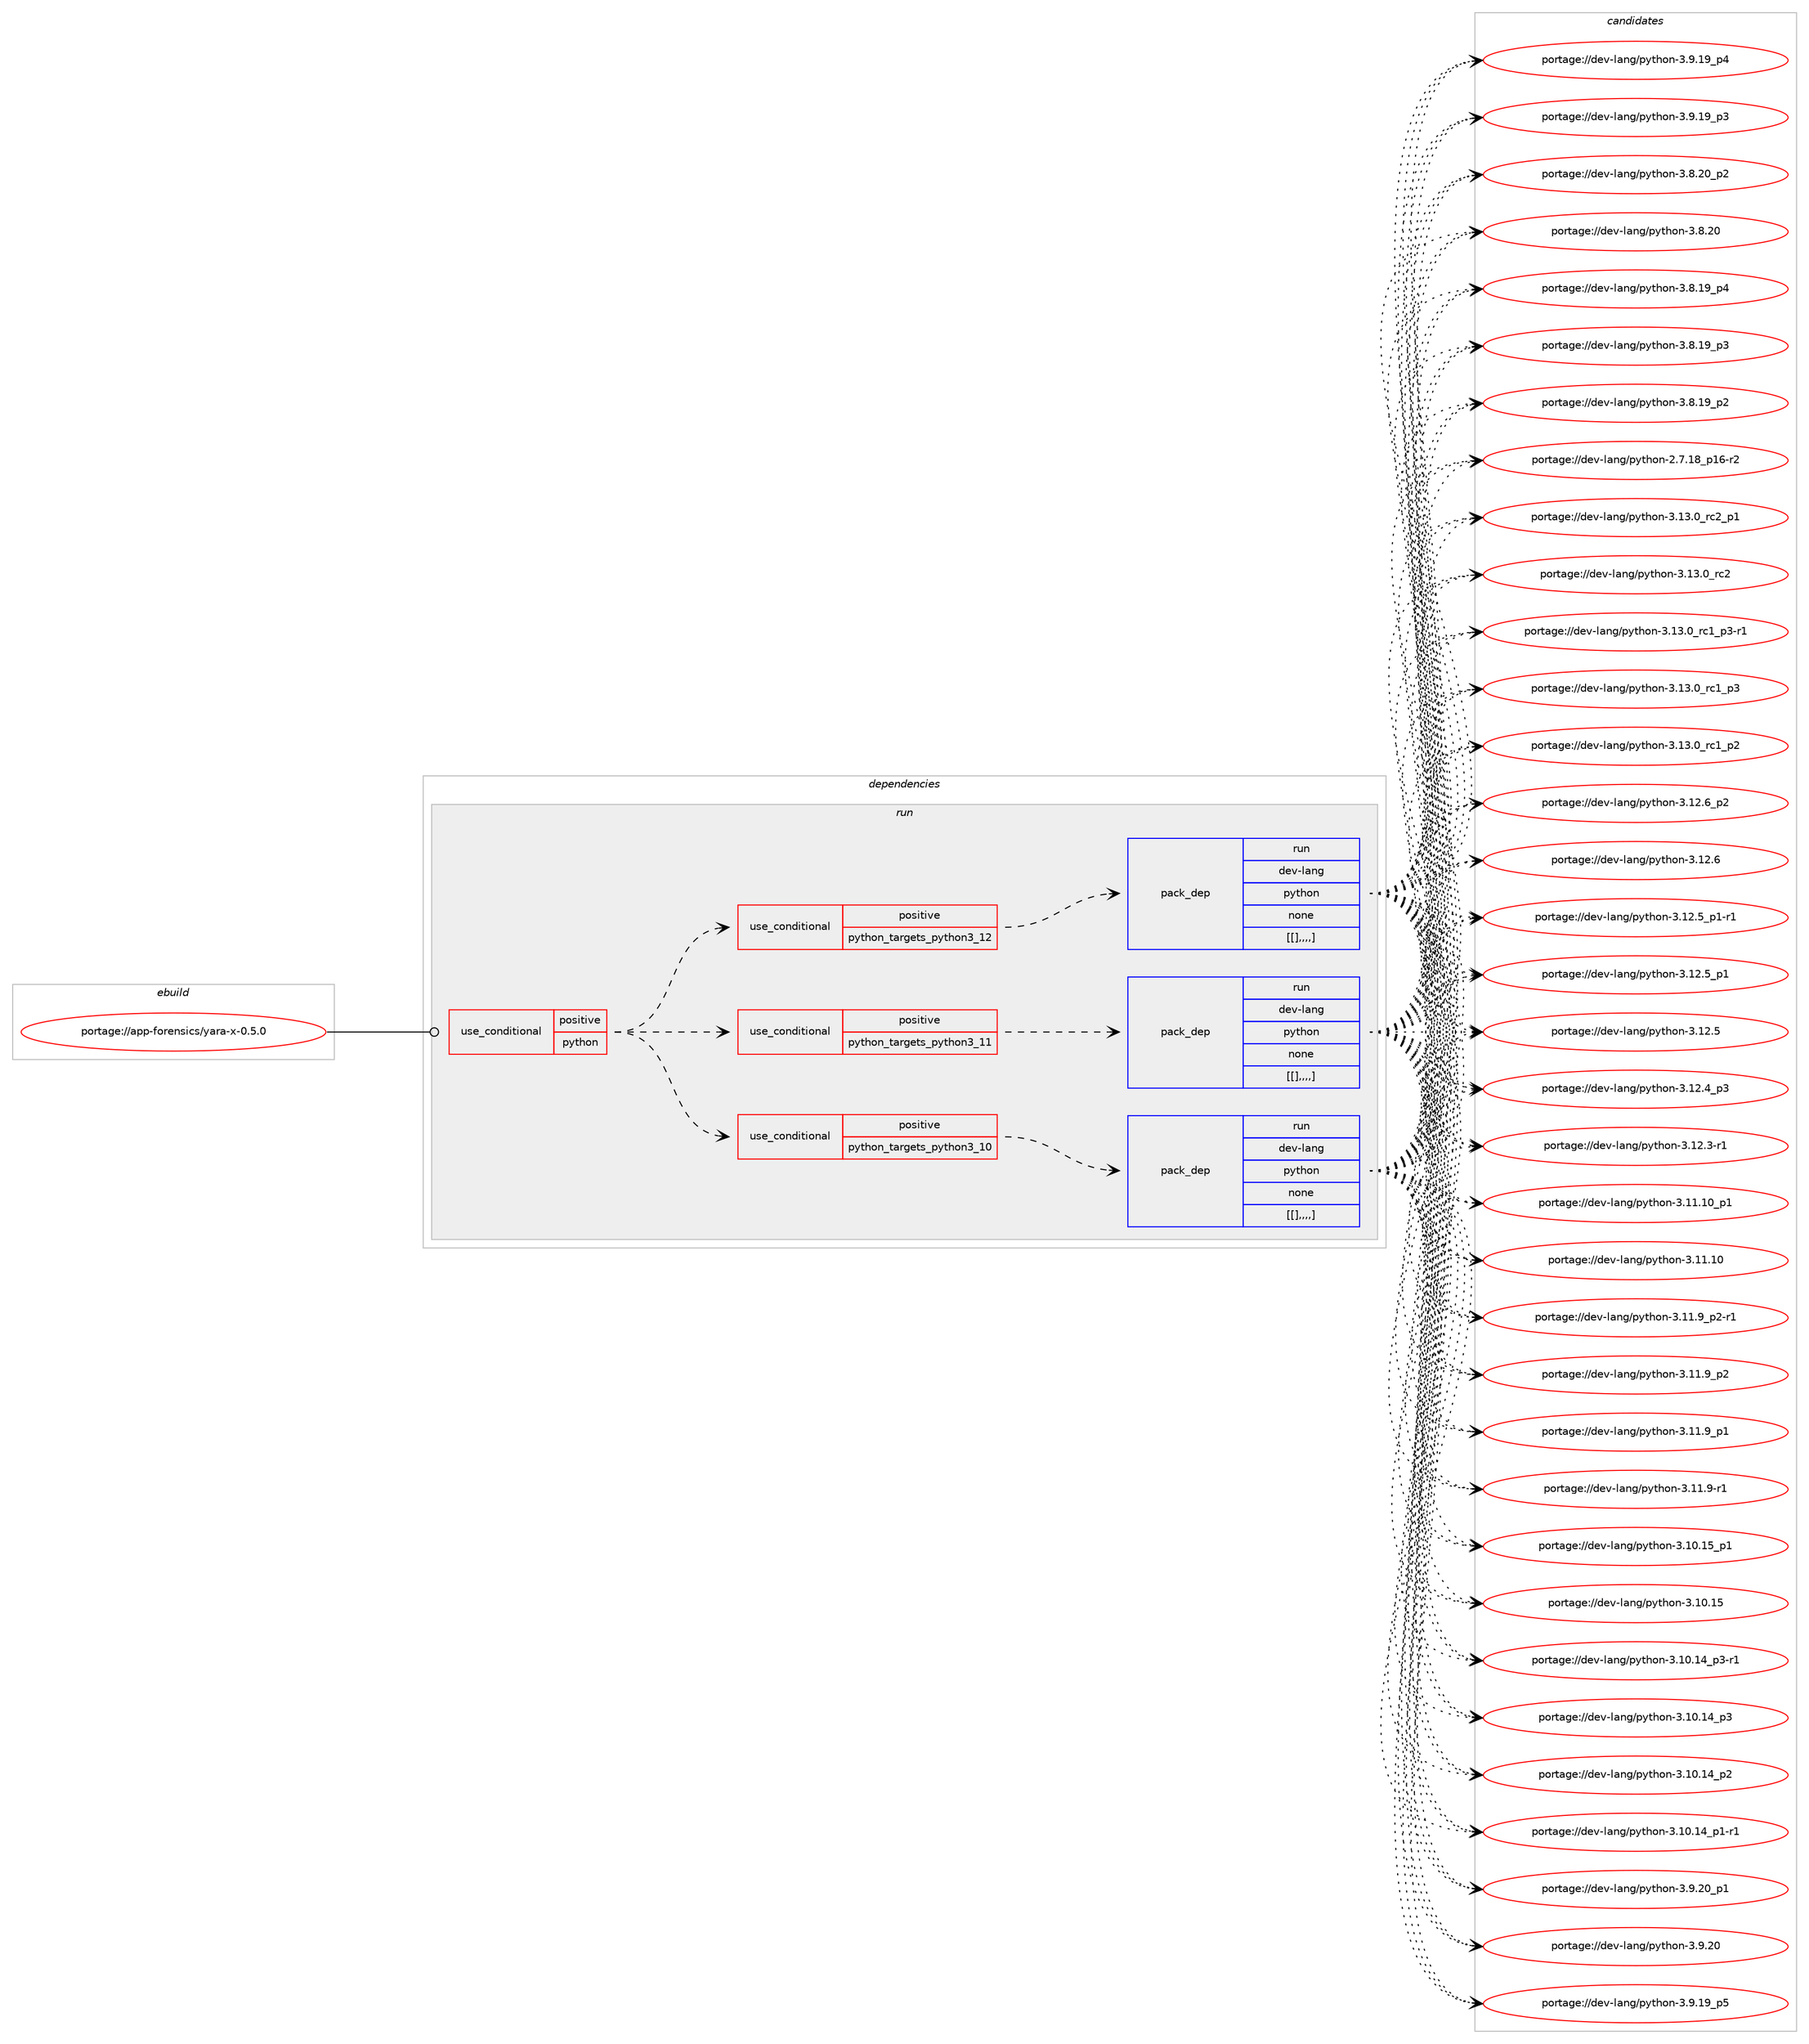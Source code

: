 digraph prolog {

# *************
# Graph options
# *************

newrank=true;
concentrate=true;
compound=true;
graph [rankdir=LR,fontname=Helvetica,fontsize=10,ranksep=1.5];#, ranksep=2.5, nodesep=0.2];
edge  [arrowhead=vee];
node  [fontname=Helvetica,fontsize=10];

# **********
# The ebuild
# **********

subgraph cluster_leftcol {
color=gray;
label=<<i>ebuild</i>>;
id [label="portage://app-forensics/yara-x-0.5.0", color=red, width=4, href="../app-forensics/yara-x-0.5.0.svg"];
}

# ****************
# The dependencies
# ****************

subgraph cluster_midcol {
color=gray;
label=<<i>dependencies</i>>;
subgraph cluster_compile {
fillcolor="#eeeeee";
style=filled;
label=<<i>compile</i>>;
}
subgraph cluster_compileandrun {
fillcolor="#eeeeee";
style=filled;
label=<<i>compile and run</i>>;
}
subgraph cluster_run {
fillcolor="#eeeeee";
style=filled;
label=<<i>run</i>>;
subgraph cond11154 {
dependency37143 [label=<<TABLE BORDER="0" CELLBORDER="1" CELLSPACING="0" CELLPADDING="4"><TR><TD ROWSPAN="3" CELLPADDING="10">use_conditional</TD></TR><TR><TD>positive</TD></TR><TR><TD>python</TD></TR></TABLE>>, shape=none, color=red];
subgraph cond11155 {
dependency37144 [label=<<TABLE BORDER="0" CELLBORDER="1" CELLSPACING="0" CELLPADDING="4"><TR><TD ROWSPAN="3" CELLPADDING="10">use_conditional</TD></TR><TR><TD>positive</TD></TR><TR><TD>python_targets_python3_10</TD></TR></TABLE>>, shape=none, color=red];
subgraph pack25618 {
dependency37145 [label=<<TABLE BORDER="0" CELLBORDER="1" CELLSPACING="0" CELLPADDING="4" WIDTH="220"><TR><TD ROWSPAN="6" CELLPADDING="30">pack_dep</TD></TR><TR><TD WIDTH="110">run</TD></TR><TR><TD>dev-lang</TD></TR><TR><TD>python</TD></TR><TR><TD>none</TD></TR><TR><TD>[[],,,,]</TD></TR></TABLE>>, shape=none, color=blue];
}
dependency37144:e -> dependency37145:w [weight=20,style="dashed",arrowhead="vee"];
}
dependency37143:e -> dependency37144:w [weight=20,style="dashed",arrowhead="vee"];
subgraph cond11156 {
dependency37146 [label=<<TABLE BORDER="0" CELLBORDER="1" CELLSPACING="0" CELLPADDING="4"><TR><TD ROWSPAN="3" CELLPADDING="10">use_conditional</TD></TR><TR><TD>positive</TD></TR><TR><TD>python_targets_python3_11</TD></TR></TABLE>>, shape=none, color=red];
subgraph pack25619 {
dependency37147 [label=<<TABLE BORDER="0" CELLBORDER="1" CELLSPACING="0" CELLPADDING="4" WIDTH="220"><TR><TD ROWSPAN="6" CELLPADDING="30">pack_dep</TD></TR><TR><TD WIDTH="110">run</TD></TR><TR><TD>dev-lang</TD></TR><TR><TD>python</TD></TR><TR><TD>none</TD></TR><TR><TD>[[],,,,]</TD></TR></TABLE>>, shape=none, color=blue];
}
dependency37146:e -> dependency37147:w [weight=20,style="dashed",arrowhead="vee"];
}
dependency37143:e -> dependency37146:w [weight=20,style="dashed",arrowhead="vee"];
subgraph cond11157 {
dependency37148 [label=<<TABLE BORDER="0" CELLBORDER="1" CELLSPACING="0" CELLPADDING="4"><TR><TD ROWSPAN="3" CELLPADDING="10">use_conditional</TD></TR><TR><TD>positive</TD></TR><TR><TD>python_targets_python3_12</TD></TR></TABLE>>, shape=none, color=red];
subgraph pack25620 {
dependency37149 [label=<<TABLE BORDER="0" CELLBORDER="1" CELLSPACING="0" CELLPADDING="4" WIDTH="220"><TR><TD ROWSPAN="6" CELLPADDING="30">pack_dep</TD></TR><TR><TD WIDTH="110">run</TD></TR><TR><TD>dev-lang</TD></TR><TR><TD>python</TD></TR><TR><TD>none</TD></TR><TR><TD>[[],,,,]</TD></TR></TABLE>>, shape=none, color=blue];
}
dependency37148:e -> dependency37149:w [weight=20,style="dashed",arrowhead="vee"];
}
dependency37143:e -> dependency37148:w [weight=20,style="dashed",arrowhead="vee"];
}
id:e -> dependency37143:w [weight=20,style="solid",arrowhead="odot"];
}
}

# **************
# The candidates
# **************

subgraph cluster_choices {
rank=same;
color=gray;
label=<<i>candidates</i>>;

subgraph choice25618 {
color=black;
nodesep=1;
choice100101118451089711010347112121116104111110455146495146489511499509511249 [label="portage://dev-lang/python-3.13.0_rc2_p1", color=red, width=4,href="../dev-lang/python-3.13.0_rc2_p1.svg"];
choice10010111845108971101034711212111610411111045514649514648951149950 [label="portage://dev-lang/python-3.13.0_rc2", color=red, width=4,href="../dev-lang/python-3.13.0_rc2.svg"];
choice1001011184510897110103471121211161041111104551464951464895114994995112514511449 [label="portage://dev-lang/python-3.13.0_rc1_p3-r1", color=red, width=4,href="../dev-lang/python-3.13.0_rc1_p3-r1.svg"];
choice100101118451089711010347112121116104111110455146495146489511499499511251 [label="portage://dev-lang/python-3.13.0_rc1_p3", color=red, width=4,href="../dev-lang/python-3.13.0_rc1_p3.svg"];
choice100101118451089711010347112121116104111110455146495146489511499499511250 [label="portage://dev-lang/python-3.13.0_rc1_p2", color=red, width=4,href="../dev-lang/python-3.13.0_rc1_p2.svg"];
choice100101118451089711010347112121116104111110455146495046549511250 [label="portage://dev-lang/python-3.12.6_p2", color=red, width=4,href="../dev-lang/python-3.12.6_p2.svg"];
choice10010111845108971101034711212111610411111045514649504654 [label="portage://dev-lang/python-3.12.6", color=red, width=4,href="../dev-lang/python-3.12.6.svg"];
choice1001011184510897110103471121211161041111104551464950465395112494511449 [label="portage://dev-lang/python-3.12.5_p1-r1", color=red, width=4,href="../dev-lang/python-3.12.5_p1-r1.svg"];
choice100101118451089711010347112121116104111110455146495046539511249 [label="portage://dev-lang/python-3.12.5_p1", color=red, width=4,href="../dev-lang/python-3.12.5_p1.svg"];
choice10010111845108971101034711212111610411111045514649504653 [label="portage://dev-lang/python-3.12.5", color=red, width=4,href="../dev-lang/python-3.12.5.svg"];
choice100101118451089711010347112121116104111110455146495046529511251 [label="portage://dev-lang/python-3.12.4_p3", color=red, width=4,href="../dev-lang/python-3.12.4_p3.svg"];
choice100101118451089711010347112121116104111110455146495046514511449 [label="portage://dev-lang/python-3.12.3-r1", color=red, width=4,href="../dev-lang/python-3.12.3-r1.svg"];
choice10010111845108971101034711212111610411111045514649494649489511249 [label="portage://dev-lang/python-3.11.10_p1", color=red, width=4,href="../dev-lang/python-3.11.10_p1.svg"];
choice1001011184510897110103471121211161041111104551464949464948 [label="portage://dev-lang/python-3.11.10", color=red, width=4,href="../dev-lang/python-3.11.10.svg"];
choice1001011184510897110103471121211161041111104551464949465795112504511449 [label="portage://dev-lang/python-3.11.9_p2-r1", color=red, width=4,href="../dev-lang/python-3.11.9_p2-r1.svg"];
choice100101118451089711010347112121116104111110455146494946579511250 [label="portage://dev-lang/python-3.11.9_p2", color=red, width=4,href="../dev-lang/python-3.11.9_p2.svg"];
choice100101118451089711010347112121116104111110455146494946579511249 [label="portage://dev-lang/python-3.11.9_p1", color=red, width=4,href="../dev-lang/python-3.11.9_p1.svg"];
choice100101118451089711010347112121116104111110455146494946574511449 [label="portage://dev-lang/python-3.11.9-r1", color=red, width=4,href="../dev-lang/python-3.11.9-r1.svg"];
choice10010111845108971101034711212111610411111045514649484649539511249 [label="portage://dev-lang/python-3.10.15_p1", color=red, width=4,href="../dev-lang/python-3.10.15_p1.svg"];
choice1001011184510897110103471121211161041111104551464948464953 [label="portage://dev-lang/python-3.10.15", color=red, width=4,href="../dev-lang/python-3.10.15.svg"];
choice100101118451089711010347112121116104111110455146494846495295112514511449 [label="portage://dev-lang/python-3.10.14_p3-r1", color=red, width=4,href="../dev-lang/python-3.10.14_p3-r1.svg"];
choice10010111845108971101034711212111610411111045514649484649529511251 [label="portage://dev-lang/python-3.10.14_p3", color=red, width=4,href="../dev-lang/python-3.10.14_p3.svg"];
choice10010111845108971101034711212111610411111045514649484649529511250 [label="portage://dev-lang/python-3.10.14_p2", color=red, width=4,href="../dev-lang/python-3.10.14_p2.svg"];
choice100101118451089711010347112121116104111110455146494846495295112494511449 [label="portage://dev-lang/python-3.10.14_p1-r1", color=red, width=4,href="../dev-lang/python-3.10.14_p1-r1.svg"];
choice100101118451089711010347112121116104111110455146574650489511249 [label="portage://dev-lang/python-3.9.20_p1", color=red, width=4,href="../dev-lang/python-3.9.20_p1.svg"];
choice10010111845108971101034711212111610411111045514657465048 [label="portage://dev-lang/python-3.9.20", color=red, width=4,href="../dev-lang/python-3.9.20.svg"];
choice100101118451089711010347112121116104111110455146574649579511253 [label="portage://dev-lang/python-3.9.19_p5", color=red, width=4,href="../dev-lang/python-3.9.19_p5.svg"];
choice100101118451089711010347112121116104111110455146574649579511252 [label="portage://dev-lang/python-3.9.19_p4", color=red, width=4,href="../dev-lang/python-3.9.19_p4.svg"];
choice100101118451089711010347112121116104111110455146574649579511251 [label="portage://dev-lang/python-3.9.19_p3", color=red, width=4,href="../dev-lang/python-3.9.19_p3.svg"];
choice100101118451089711010347112121116104111110455146564650489511250 [label="portage://dev-lang/python-3.8.20_p2", color=red, width=4,href="../dev-lang/python-3.8.20_p2.svg"];
choice10010111845108971101034711212111610411111045514656465048 [label="portage://dev-lang/python-3.8.20", color=red, width=4,href="../dev-lang/python-3.8.20.svg"];
choice100101118451089711010347112121116104111110455146564649579511252 [label="portage://dev-lang/python-3.8.19_p4", color=red, width=4,href="../dev-lang/python-3.8.19_p4.svg"];
choice100101118451089711010347112121116104111110455146564649579511251 [label="portage://dev-lang/python-3.8.19_p3", color=red, width=4,href="../dev-lang/python-3.8.19_p3.svg"];
choice100101118451089711010347112121116104111110455146564649579511250 [label="portage://dev-lang/python-3.8.19_p2", color=red, width=4,href="../dev-lang/python-3.8.19_p2.svg"];
choice100101118451089711010347112121116104111110455046554649569511249544511450 [label="portage://dev-lang/python-2.7.18_p16-r2", color=red, width=4,href="../dev-lang/python-2.7.18_p16-r2.svg"];
dependency37145:e -> choice100101118451089711010347112121116104111110455146495146489511499509511249:w [style=dotted,weight="100"];
dependency37145:e -> choice10010111845108971101034711212111610411111045514649514648951149950:w [style=dotted,weight="100"];
dependency37145:e -> choice1001011184510897110103471121211161041111104551464951464895114994995112514511449:w [style=dotted,weight="100"];
dependency37145:e -> choice100101118451089711010347112121116104111110455146495146489511499499511251:w [style=dotted,weight="100"];
dependency37145:e -> choice100101118451089711010347112121116104111110455146495146489511499499511250:w [style=dotted,weight="100"];
dependency37145:e -> choice100101118451089711010347112121116104111110455146495046549511250:w [style=dotted,weight="100"];
dependency37145:e -> choice10010111845108971101034711212111610411111045514649504654:w [style=dotted,weight="100"];
dependency37145:e -> choice1001011184510897110103471121211161041111104551464950465395112494511449:w [style=dotted,weight="100"];
dependency37145:e -> choice100101118451089711010347112121116104111110455146495046539511249:w [style=dotted,weight="100"];
dependency37145:e -> choice10010111845108971101034711212111610411111045514649504653:w [style=dotted,weight="100"];
dependency37145:e -> choice100101118451089711010347112121116104111110455146495046529511251:w [style=dotted,weight="100"];
dependency37145:e -> choice100101118451089711010347112121116104111110455146495046514511449:w [style=dotted,weight="100"];
dependency37145:e -> choice10010111845108971101034711212111610411111045514649494649489511249:w [style=dotted,weight="100"];
dependency37145:e -> choice1001011184510897110103471121211161041111104551464949464948:w [style=dotted,weight="100"];
dependency37145:e -> choice1001011184510897110103471121211161041111104551464949465795112504511449:w [style=dotted,weight="100"];
dependency37145:e -> choice100101118451089711010347112121116104111110455146494946579511250:w [style=dotted,weight="100"];
dependency37145:e -> choice100101118451089711010347112121116104111110455146494946579511249:w [style=dotted,weight="100"];
dependency37145:e -> choice100101118451089711010347112121116104111110455146494946574511449:w [style=dotted,weight="100"];
dependency37145:e -> choice10010111845108971101034711212111610411111045514649484649539511249:w [style=dotted,weight="100"];
dependency37145:e -> choice1001011184510897110103471121211161041111104551464948464953:w [style=dotted,weight="100"];
dependency37145:e -> choice100101118451089711010347112121116104111110455146494846495295112514511449:w [style=dotted,weight="100"];
dependency37145:e -> choice10010111845108971101034711212111610411111045514649484649529511251:w [style=dotted,weight="100"];
dependency37145:e -> choice10010111845108971101034711212111610411111045514649484649529511250:w [style=dotted,weight="100"];
dependency37145:e -> choice100101118451089711010347112121116104111110455146494846495295112494511449:w [style=dotted,weight="100"];
dependency37145:e -> choice100101118451089711010347112121116104111110455146574650489511249:w [style=dotted,weight="100"];
dependency37145:e -> choice10010111845108971101034711212111610411111045514657465048:w [style=dotted,weight="100"];
dependency37145:e -> choice100101118451089711010347112121116104111110455146574649579511253:w [style=dotted,weight="100"];
dependency37145:e -> choice100101118451089711010347112121116104111110455146574649579511252:w [style=dotted,weight="100"];
dependency37145:e -> choice100101118451089711010347112121116104111110455146574649579511251:w [style=dotted,weight="100"];
dependency37145:e -> choice100101118451089711010347112121116104111110455146564650489511250:w [style=dotted,weight="100"];
dependency37145:e -> choice10010111845108971101034711212111610411111045514656465048:w [style=dotted,weight="100"];
dependency37145:e -> choice100101118451089711010347112121116104111110455146564649579511252:w [style=dotted,weight="100"];
dependency37145:e -> choice100101118451089711010347112121116104111110455146564649579511251:w [style=dotted,weight="100"];
dependency37145:e -> choice100101118451089711010347112121116104111110455146564649579511250:w [style=dotted,weight="100"];
dependency37145:e -> choice100101118451089711010347112121116104111110455046554649569511249544511450:w [style=dotted,weight="100"];
}
subgraph choice25619 {
color=black;
nodesep=1;
choice100101118451089711010347112121116104111110455146495146489511499509511249 [label="portage://dev-lang/python-3.13.0_rc2_p1", color=red, width=4,href="../dev-lang/python-3.13.0_rc2_p1.svg"];
choice10010111845108971101034711212111610411111045514649514648951149950 [label="portage://dev-lang/python-3.13.0_rc2", color=red, width=4,href="../dev-lang/python-3.13.0_rc2.svg"];
choice1001011184510897110103471121211161041111104551464951464895114994995112514511449 [label="portage://dev-lang/python-3.13.0_rc1_p3-r1", color=red, width=4,href="../dev-lang/python-3.13.0_rc1_p3-r1.svg"];
choice100101118451089711010347112121116104111110455146495146489511499499511251 [label="portage://dev-lang/python-3.13.0_rc1_p3", color=red, width=4,href="../dev-lang/python-3.13.0_rc1_p3.svg"];
choice100101118451089711010347112121116104111110455146495146489511499499511250 [label="portage://dev-lang/python-3.13.0_rc1_p2", color=red, width=4,href="../dev-lang/python-3.13.0_rc1_p2.svg"];
choice100101118451089711010347112121116104111110455146495046549511250 [label="portage://dev-lang/python-3.12.6_p2", color=red, width=4,href="../dev-lang/python-3.12.6_p2.svg"];
choice10010111845108971101034711212111610411111045514649504654 [label="portage://dev-lang/python-3.12.6", color=red, width=4,href="../dev-lang/python-3.12.6.svg"];
choice1001011184510897110103471121211161041111104551464950465395112494511449 [label="portage://dev-lang/python-3.12.5_p1-r1", color=red, width=4,href="../dev-lang/python-3.12.5_p1-r1.svg"];
choice100101118451089711010347112121116104111110455146495046539511249 [label="portage://dev-lang/python-3.12.5_p1", color=red, width=4,href="../dev-lang/python-3.12.5_p1.svg"];
choice10010111845108971101034711212111610411111045514649504653 [label="portage://dev-lang/python-3.12.5", color=red, width=4,href="../dev-lang/python-3.12.5.svg"];
choice100101118451089711010347112121116104111110455146495046529511251 [label="portage://dev-lang/python-3.12.4_p3", color=red, width=4,href="../dev-lang/python-3.12.4_p3.svg"];
choice100101118451089711010347112121116104111110455146495046514511449 [label="portage://dev-lang/python-3.12.3-r1", color=red, width=4,href="../dev-lang/python-3.12.3-r1.svg"];
choice10010111845108971101034711212111610411111045514649494649489511249 [label="portage://dev-lang/python-3.11.10_p1", color=red, width=4,href="../dev-lang/python-3.11.10_p1.svg"];
choice1001011184510897110103471121211161041111104551464949464948 [label="portage://dev-lang/python-3.11.10", color=red, width=4,href="../dev-lang/python-3.11.10.svg"];
choice1001011184510897110103471121211161041111104551464949465795112504511449 [label="portage://dev-lang/python-3.11.9_p2-r1", color=red, width=4,href="../dev-lang/python-3.11.9_p2-r1.svg"];
choice100101118451089711010347112121116104111110455146494946579511250 [label="portage://dev-lang/python-3.11.9_p2", color=red, width=4,href="../dev-lang/python-3.11.9_p2.svg"];
choice100101118451089711010347112121116104111110455146494946579511249 [label="portage://dev-lang/python-3.11.9_p1", color=red, width=4,href="../dev-lang/python-3.11.9_p1.svg"];
choice100101118451089711010347112121116104111110455146494946574511449 [label="portage://dev-lang/python-3.11.9-r1", color=red, width=4,href="../dev-lang/python-3.11.9-r1.svg"];
choice10010111845108971101034711212111610411111045514649484649539511249 [label="portage://dev-lang/python-3.10.15_p1", color=red, width=4,href="../dev-lang/python-3.10.15_p1.svg"];
choice1001011184510897110103471121211161041111104551464948464953 [label="portage://dev-lang/python-3.10.15", color=red, width=4,href="../dev-lang/python-3.10.15.svg"];
choice100101118451089711010347112121116104111110455146494846495295112514511449 [label="portage://dev-lang/python-3.10.14_p3-r1", color=red, width=4,href="../dev-lang/python-3.10.14_p3-r1.svg"];
choice10010111845108971101034711212111610411111045514649484649529511251 [label="portage://dev-lang/python-3.10.14_p3", color=red, width=4,href="../dev-lang/python-3.10.14_p3.svg"];
choice10010111845108971101034711212111610411111045514649484649529511250 [label="portage://dev-lang/python-3.10.14_p2", color=red, width=4,href="../dev-lang/python-3.10.14_p2.svg"];
choice100101118451089711010347112121116104111110455146494846495295112494511449 [label="portage://dev-lang/python-3.10.14_p1-r1", color=red, width=4,href="../dev-lang/python-3.10.14_p1-r1.svg"];
choice100101118451089711010347112121116104111110455146574650489511249 [label="portage://dev-lang/python-3.9.20_p1", color=red, width=4,href="../dev-lang/python-3.9.20_p1.svg"];
choice10010111845108971101034711212111610411111045514657465048 [label="portage://dev-lang/python-3.9.20", color=red, width=4,href="../dev-lang/python-3.9.20.svg"];
choice100101118451089711010347112121116104111110455146574649579511253 [label="portage://dev-lang/python-3.9.19_p5", color=red, width=4,href="../dev-lang/python-3.9.19_p5.svg"];
choice100101118451089711010347112121116104111110455146574649579511252 [label="portage://dev-lang/python-3.9.19_p4", color=red, width=4,href="../dev-lang/python-3.9.19_p4.svg"];
choice100101118451089711010347112121116104111110455146574649579511251 [label="portage://dev-lang/python-3.9.19_p3", color=red, width=4,href="../dev-lang/python-3.9.19_p3.svg"];
choice100101118451089711010347112121116104111110455146564650489511250 [label="portage://dev-lang/python-3.8.20_p2", color=red, width=4,href="../dev-lang/python-3.8.20_p2.svg"];
choice10010111845108971101034711212111610411111045514656465048 [label="portage://dev-lang/python-3.8.20", color=red, width=4,href="../dev-lang/python-3.8.20.svg"];
choice100101118451089711010347112121116104111110455146564649579511252 [label="portage://dev-lang/python-3.8.19_p4", color=red, width=4,href="../dev-lang/python-3.8.19_p4.svg"];
choice100101118451089711010347112121116104111110455146564649579511251 [label="portage://dev-lang/python-3.8.19_p3", color=red, width=4,href="../dev-lang/python-3.8.19_p3.svg"];
choice100101118451089711010347112121116104111110455146564649579511250 [label="portage://dev-lang/python-3.8.19_p2", color=red, width=4,href="../dev-lang/python-3.8.19_p2.svg"];
choice100101118451089711010347112121116104111110455046554649569511249544511450 [label="portage://dev-lang/python-2.7.18_p16-r2", color=red, width=4,href="../dev-lang/python-2.7.18_p16-r2.svg"];
dependency37147:e -> choice100101118451089711010347112121116104111110455146495146489511499509511249:w [style=dotted,weight="100"];
dependency37147:e -> choice10010111845108971101034711212111610411111045514649514648951149950:w [style=dotted,weight="100"];
dependency37147:e -> choice1001011184510897110103471121211161041111104551464951464895114994995112514511449:w [style=dotted,weight="100"];
dependency37147:e -> choice100101118451089711010347112121116104111110455146495146489511499499511251:w [style=dotted,weight="100"];
dependency37147:e -> choice100101118451089711010347112121116104111110455146495146489511499499511250:w [style=dotted,weight="100"];
dependency37147:e -> choice100101118451089711010347112121116104111110455146495046549511250:w [style=dotted,weight="100"];
dependency37147:e -> choice10010111845108971101034711212111610411111045514649504654:w [style=dotted,weight="100"];
dependency37147:e -> choice1001011184510897110103471121211161041111104551464950465395112494511449:w [style=dotted,weight="100"];
dependency37147:e -> choice100101118451089711010347112121116104111110455146495046539511249:w [style=dotted,weight="100"];
dependency37147:e -> choice10010111845108971101034711212111610411111045514649504653:w [style=dotted,weight="100"];
dependency37147:e -> choice100101118451089711010347112121116104111110455146495046529511251:w [style=dotted,weight="100"];
dependency37147:e -> choice100101118451089711010347112121116104111110455146495046514511449:w [style=dotted,weight="100"];
dependency37147:e -> choice10010111845108971101034711212111610411111045514649494649489511249:w [style=dotted,weight="100"];
dependency37147:e -> choice1001011184510897110103471121211161041111104551464949464948:w [style=dotted,weight="100"];
dependency37147:e -> choice1001011184510897110103471121211161041111104551464949465795112504511449:w [style=dotted,weight="100"];
dependency37147:e -> choice100101118451089711010347112121116104111110455146494946579511250:w [style=dotted,weight="100"];
dependency37147:e -> choice100101118451089711010347112121116104111110455146494946579511249:w [style=dotted,weight="100"];
dependency37147:e -> choice100101118451089711010347112121116104111110455146494946574511449:w [style=dotted,weight="100"];
dependency37147:e -> choice10010111845108971101034711212111610411111045514649484649539511249:w [style=dotted,weight="100"];
dependency37147:e -> choice1001011184510897110103471121211161041111104551464948464953:w [style=dotted,weight="100"];
dependency37147:e -> choice100101118451089711010347112121116104111110455146494846495295112514511449:w [style=dotted,weight="100"];
dependency37147:e -> choice10010111845108971101034711212111610411111045514649484649529511251:w [style=dotted,weight="100"];
dependency37147:e -> choice10010111845108971101034711212111610411111045514649484649529511250:w [style=dotted,weight="100"];
dependency37147:e -> choice100101118451089711010347112121116104111110455146494846495295112494511449:w [style=dotted,weight="100"];
dependency37147:e -> choice100101118451089711010347112121116104111110455146574650489511249:w [style=dotted,weight="100"];
dependency37147:e -> choice10010111845108971101034711212111610411111045514657465048:w [style=dotted,weight="100"];
dependency37147:e -> choice100101118451089711010347112121116104111110455146574649579511253:w [style=dotted,weight="100"];
dependency37147:e -> choice100101118451089711010347112121116104111110455146574649579511252:w [style=dotted,weight="100"];
dependency37147:e -> choice100101118451089711010347112121116104111110455146574649579511251:w [style=dotted,weight="100"];
dependency37147:e -> choice100101118451089711010347112121116104111110455146564650489511250:w [style=dotted,weight="100"];
dependency37147:e -> choice10010111845108971101034711212111610411111045514656465048:w [style=dotted,weight="100"];
dependency37147:e -> choice100101118451089711010347112121116104111110455146564649579511252:w [style=dotted,weight="100"];
dependency37147:e -> choice100101118451089711010347112121116104111110455146564649579511251:w [style=dotted,weight="100"];
dependency37147:e -> choice100101118451089711010347112121116104111110455146564649579511250:w [style=dotted,weight="100"];
dependency37147:e -> choice100101118451089711010347112121116104111110455046554649569511249544511450:w [style=dotted,weight="100"];
}
subgraph choice25620 {
color=black;
nodesep=1;
choice100101118451089711010347112121116104111110455146495146489511499509511249 [label="portage://dev-lang/python-3.13.0_rc2_p1", color=red, width=4,href="../dev-lang/python-3.13.0_rc2_p1.svg"];
choice10010111845108971101034711212111610411111045514649514648951149950 [label="portage://dev-lang/python-3.13.0_rc2", color=red, width=4,href="../dev-lang/python-3.13.0_rc2.svg"];
choice1001011184510897110103471121211161041111104551464951464895114994995112514511449 [label="portage://dev-lang/python-3.13.0_rc1_p3-r1", color=red, width=4,href="../dev-lang/python-3.13.0_rc1_p3-r1.svg"];
choice100101118451089711010347112121116104111110455146495146489511499499511251 [label="portage://dev-lang/python-3.13.0_rc1_p3", color=red, width=4,href="../dev-lang/python-3.13.0_rc1_p3.svg"];
choice100101118451089711010347112121116104111110455146495146489511499499511250 [label="portage://dev-lang/python-3.13.0_rc1_p2", color=red, width=4,href="../dev-lang/python-3.13.0_rc1_p2.svg"];
choice100101118451089711010347112121116104111110455146495046549511250 [label="portage://dev-lang/python-3.12.6_p2", color=red, width=4,href="../dev-lang/python-3.12.6_p2.svg"];
choice10010111845108971101034711212111610411111045514649504654 [label="portage://dev-lang/python-3.12.6", color=red, width=4,href="../dev-lang/python-3.12.6.svg"];
choice1001011184510897110103471121211161041111104551464950465395112494511449 [label="portage://dev-lang/python-3.12.5_p1-r1", color=red, width=4,href="../dev-lang/python-3.12.5_p1-r1.svg"];
choice100101118451089711010347112121116104111110455146495046539511249 [label="portage://dev-lang/python-3.12.5_p1", color=red, width=4,href="../dev-lang/python-3.12.5_p1.svg"];
choice10010111845108971101034711212111610411111045514649504653 [label="portage://dev-lang/python-3.12.5", color=red, width=4,href="../dev-lang/python-3.12.5.svg"];
choice100101118451089711010347112121116104111110455146495046529511251 [label="portage://dev-lang/python-3.12.4_p3", color=red, width=4,href="../dev-lang/python-3.12.4_p3.svg"];
choice100101118451089711010347112121116104111110455146495046514511449 [label="portage://dev-lang/python-3.12.3-r1", color=red, width=4,href="../dev-lang/python-3.12.3-r1.svg"];
choice10010111845108971101034711212111610411111045514649494649489511249 [label="portage://dev-lang/python-3.11.10_p1", color=red, width=4,href="../dev-lang/python-3.11.10_p1.svg"];
choice1001011184510897110103471121211161041111104551464949464948 [label="portage://dev-lang/python-3.11.10", color=red, width=4,href="../dev-lang/python-3.11.10.svg"];
choice1001011184510897110103471121211161041111104551464949465795112504511449 [label="portage://dev-lang/python-3.11.9_p2-r1", color=red, width=4,href="../dev-lang/python-3.11.9_p2-r1.svg"];
choice100101118451089711010347112121116104111110455146494946579511250 [label="portage://dev-lang/python-3.11.9_p2", color=red, width=4,href="../dev-lang/python-3.11.9_p2.svg"];
choice100101118451089711010347112121116104111110455146494946579511249 [label="portage://dev-lang/python-3.11.9_p1", color=red, width=4,href="../dev-lang/python-3.11.9_p1.svg"];
choice100101118451089711010347112121116104111110455146494946574511449 [label="portage://dev-lang/python-3.11.9-r1", color=red, width=4,href="../dev-lang/python-3.11.9-r1.svg"];
choice10010111845108971101034711212111610411111045514649484649539511249 [label="portage://dev-lang/python-3.10.15_p1", color=red, width=4,href="../dev-lang/python-3.10.15_p1.svg"];
choice1001011184510897110103471121211161041111104551464948464953 [label="portage://dev-lang/python-3.10.15", color=red, width=4,href="../dev-lang/python-3.10.15.svg"];
choice100101118451089711010347112121116104111110455146494846495295112514511449 [label="portage://dev-lang/python-3.10.14_p3-r1", color=red, width=4,href="../dev-lang/python-3.10.14_p3-r1.svg"];
choice10010111845108971101034711212111610411111045514649484649529511251 [label="portage://dev-lang/python-3.10.14_p3", color=red, width=4,href="../dev-lang/python-3.10.14_p3.svg"];
choice10010111845108971101034711212111610411111045514649484649529511250 [label="portage://dev-lang/python-3.10.14_p2", color=red, width=4,href="../dev-lang/python-3.10.14_p2.svg"];
choice100101118451089711010347112121116104111110455146494846495295112494511449 [label="portage://dev-lang/python-3.10.14_p1-r1", color=red, width=4,href="../dev-lang/python-3.10.14_p1-r1.svg"];
choice100101118451089711010347112121116104111110455146574650489511249 [label="portage://dev-lang/python-3.9.20_p1", color=red, width=4,href="../dev-lang/python-3.9.20_p1.svg"];
choice10010111845108971101034711212111610411111045514657465048 [label="portage://dev-lang/python-3.9.20", color=red, width=4,href="../dev-lang/python-3.9.20.svg"];
choice100101118451089711010347112121116104111110455146574649579511253 [label="portage://dev-lang/python-3.9.19_p5", color=red, width=4,href="../dev-lang/python-3.9.19_p5.svg"];
choice100101118451089711010347112121116104111110455146574649579511252 [label="portage://dev-lang/python-3.9.19_p4", color=red, width=4,href="../dev-lang/python-3.9.19_p4.svg"];
choice100101118451089711010347112121116104111110455146574649579511251 [label="portage://dev-lang/python-3.9.19_p3", color=red, width=4,href="../dev-lang/python-3.9.19_p3.svg"];
choice100101118451089711010347112121116104111110455146564650489511250 [label="portage://dev-lang/python-3.8.20_p2", color=red, width=4,href="../dev-lang/python-3.8.20_p2.svg"];
choice10010111845108971101034711212111610411111045514656465048 [label="portage://dev-lang/python-3.8.20", color=red, width=4,href="../dev-lang/python-3.8.20.svg"];
choice100101118451089711010347112121116104111110455146564649579511252 [label="portage://dev-lang/python-3.8.19_p4", color=red, width=4,href="../dev-lang/python-3.8.19_p4.svg"];
choice100101118451089711010347112121116104111110455146564649579511251 [label="portage://dev-lang/python-3.8.19_p3", color=red, width=4,href="../dev-lang/python-3.8.19_p3.svg"];
choice100101118451089711010347112121116104111110455146564649579511250 [label="portage://dev-lang/python-3.8.19_p2", color=red, width=4,href="../dev-lang/python-3.8.19_p2.svg"];
choice100101118451089711010347112121116104111110455046554649569511249544511450 [label="portage://dev-lang/python-2.7.18_p16-r2", color=red, width=4,href="../dev-lang/python-2.7.18_p16-r2.svg"];
dependency37149:e -> choice100101118451089711010347112121116104111110455146495146489511499509511249:w [style=dotted,weight="100"];
dependency37149:e -> choice10010111845108971101034711212111610411111045514649514648951149950:w [style=dotted,weight="100"];
dependency37149:e -> choice1001011184510897110103471121211161041111104551464951464895114994995112514511449:w [style=dotted,weight="100"];
dependency37149:e -> choice100101118451089711010347112121116104111110455146495146489511499499511251:w [style=dotted,weight="100"];
dependency37149:e -> choice100101118451089711010347112121116104111110455146495146489511499499511250:w [style=dotted,weight="100"];
dependency37149:e -> choice100101118451089711010347112121116104111110455146495046549511250:w [style=dotted,weight="100"];
dependency37149:e -> choice10010111845108971101034711212111610411111045514649504654:w [style=dotted,weight="100"];
dependency37149:e -> choice1001011184510897110103471121211161041111104551464950465395112494511449:w [style=dotted,weight="100"];
dependency37149:e -> choice100101118451089711010347112121116104111110455146495046539511249:w [style=dotted,weight="100"];
dependency37149:e -> choice10010111845108971101034711212111610411111045514649504653:w [style=dotted,weight="100"];
dependency37149:e -> choice100101118451089711010347112121116104111110455146495046529511251:w [style=dotted,weight="100"];
dependency37149:e -> choice100101118451089711010347112121116104111110455146495046514511449:w [style=dotted,weight="100"];
dependency37149:e -> choice10010111845108971101034711212111610411111045514649494649489511249:w [style=dotted,weight="100"];
dependency37149:e -> choice1001011184510897110103471121211161041111104551464949464948:w [style=dotted,weight="100"];
dependency37149:e -> choice1001011184510897110103471121211161041111104551464949465795112504511449:w [style=dotted,weight="100"];
dependency37149:e -> choice100101118451089711010347112121116104111110455146494946579511250:w [style=dotted,weight="100"];
dependency37149:e -> choice100101118451089711010347112121116104111110455146494946579511249:w [style=dotted,weight="100"];
dependency37149:e -> choice100101118451089711010347112121116104111110455146494946574511449:w [style=dotted,weight="100"];
dependency37149:e -> choice10010111845108971101034711212111610411111045514649484649539511249:w [style=dotted,weight="100"];
dependency37149:e -> choice1001011184510897110103471121211161041111104551464948464953:w [style=dotted,weight="100"];
dependency37149:e -> choice100101118451089711010347112121116104111110455146494846495295112514511449:w [style=dotted,weight="100"];
dependency37149:e -> choice10010111845108971101034711212111610411111045514649484649529511251:w [style=dotted,weight="100"];
dependency37149:e -> choice10010111845108971101034711212111610411111045514649484649529511250:w [style=dotted,weight="100"];
dependency37149:e -> choice100101118451089711010347112121116104111110455146494846495295112494511449:w [style=dotted,weight="100"];
dependency37149:e -> choice100101118451089711010347112121116104111110455146574650489511249:w [style=dotted,weight="100"];
dependency37149:e -> choice10010111845108971101034711212111610411111045514657465048:w [style=dotted,weight="100"];
dependency37149:e -> choice100101118451089711010347112121116104111110455146574649579511253:w [style=dotted,weight="100"];
dependency37149:e -> choice100101118451089711010347112121116104111110455146574649579511252:w [style=dotted,weight="100"];
dependency37149:e -> choice100101118451089711010347112121116104111110455146574649579511251:w [style=dotted,weight="100"];
dependency37149:e -> choice100101118451089711010347112121116104111110455146564650489511250:w [style=dotted,weight="100"];
dependency37149:e -> choice10010111845108971101034711212111610411111045514656465048:w [style=dotted,weight="100"];
dependency37149:e -> choice100101118451089711010347112121116104111110455146564649579511252:w [style=dotted,weight="100"];
dependency37149:e -> choice100101118451089711010347112121116104111110455146564649579511251:w [style=dotted,weight="100"];
dependency37149:e -> choice100101118451089711010347112121116104111110455146564649579511250:w [style=dotted,weight="100"];
dependency37149:e -> choice100101118451089711010347112121116104111110455046554649569511249544511450:w [style=dotted,weight="100"];
}
}

}
